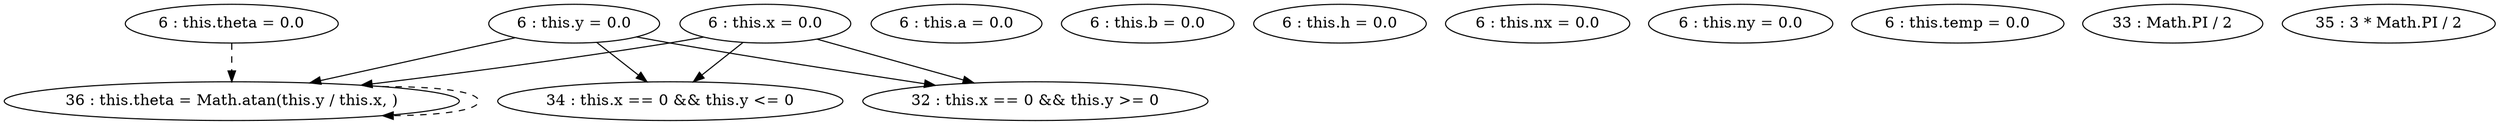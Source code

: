 digraph G {
"6 : this.x = 0.0"
"6 : this.x = 0.0" -> "36 : this.theta = Math.atan(this.y / this.x, )"
"6 : this.x = 0.0" -> "32 : this.x == 0 && this.y >= 0"
"6 : this.x = 0.0" -> "34 : this.x == 0 && this.y <= 0"
"6 : this.y = 0.0"
"6 : this.y = 0.0" -> "36 : this.theta = Math.atan(this.y / this.x, )"
"6 : this.y = 0.0" -> "32 : this.x == 0 && this.y >= 0"
"6 : this.y = 0.0" -> "34 : this.x == 0 && this.y <= 0"
"6 : this.a = 0.0"
"6 : this.b = 0.0"
"6 : this.h = 0.0"
"6 : this.nx = 0.0"
"6 : this.ny = 0.0"
"6 : this.theta = 0.0"
"6 : this.theta = 0.0" -> "36 : this.theta = Math.atan(this.y / this.x, )" [style=dashed]
"6 : this.temp = 0.0"
"32 : this.x == 0 && this.y >= 0"
"33 : Math.PI / 2"
"34 : this.x == 0 && this.y <= 0"
"35 : 3 * Math.PI / 2"
"36 : this.theta = Math.atan(this.y / this.x, )"
"36 : this.theta = Math.atan(this.y / this.x, )" -> "36 : this.theta = Math.atan(this.y / this.x, )" [style=dashed]
}